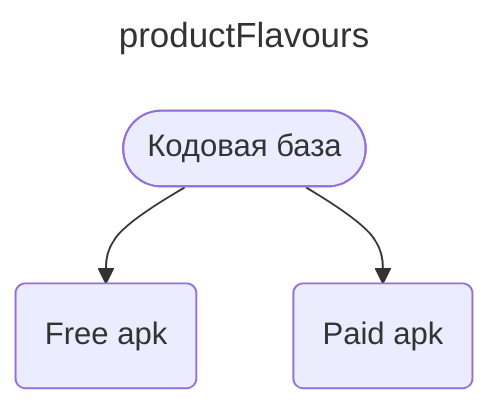 ---
title: productFlavours
---

flowchart TB
    code([Кодовая база])
    free(Free apk)
    paid(Paid apk)

    code --> free & paid
